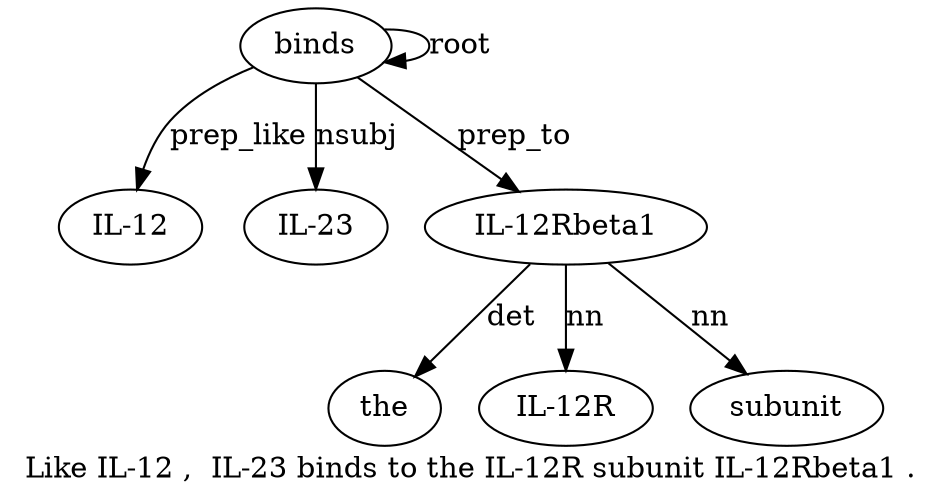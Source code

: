 digraph "Like IL-12 ,  IL-23 binds to the IL-12R subunit IL-12Rbeta1 ." {
label="Like IL-12 ,  IL-23 binds to the IL-12R subunit IL-12Rbeta1 .";
binds5 [style=filled, fillcolor=white, label=binds];
"IL-12" [style=filled, fillcolor=white, label="IL-12"];
binds5 -> "IL-12"  [label=prep_like];
"IL-234" [style=filled, fillcolor=white, label="IL-23"];
binds5 -> "IL-234"  [label=nsubj];
binds5 -> binds5  [label=root];
"IL-12Rbeta10" [style=filled, fillcolor=white, label="IL-12Rbeta1"];
the7 [style=filled, fillcolor=white, label=the];
"IL-12Rbeta10" -> the7  [label=det];
"IL-12R8" [style=filled, fillcolor=white, label="IL-12R"];
"IL-12Rbeta10" -> "IL-12R8"  [label=nn];
subunit9 [style=filled, fillcolor=white, label=subunit];
"IL-12Rbeta10" -> subunit9  [label=nn];
binds5 -> "IL-12Rbeta10"  [label=prep_to];
}
